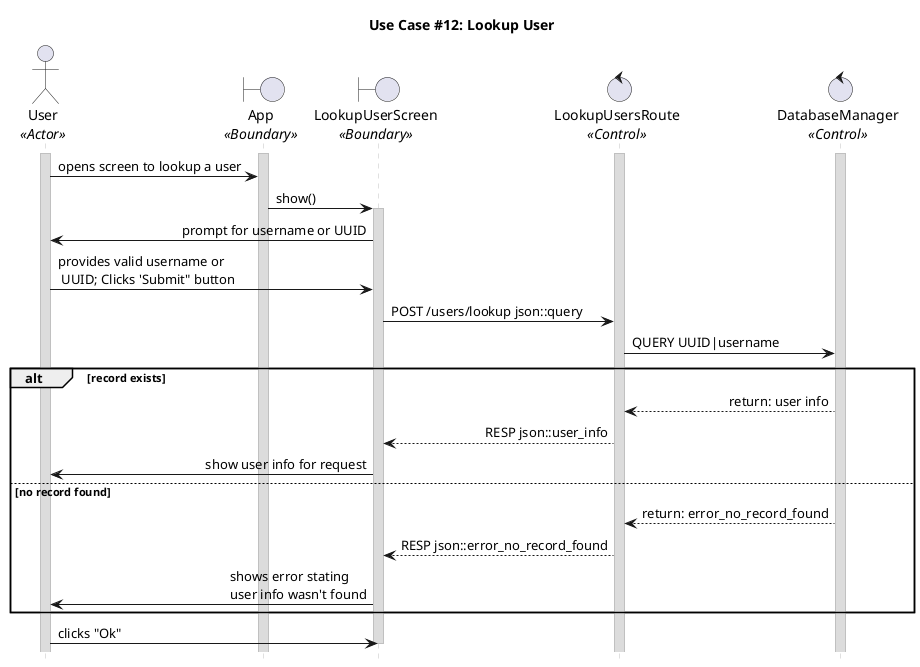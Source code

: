 @startuml uc12
title "Use Case #12: Lookup User"

'Styling goes here
hide footbox
skinparam stereotypePosition bottom
skinparam sequenceMessageAlign direction
skinparam sequence {
	LifeLineBorderColor #Silver
	LifeLineBackgroundColor #Gainsboro
}

'Setup the objects involved here
actor User as u <<Actor>>
boundary App as a <<Boundary>>
boundary LookupUserScreen as lus <<Boundary>>
control LookupUsersRoute as lur <<Control>>
control DatabaseManager as dbm <<Control>>

'Setup persistent objects here
activate u
activate a
activate lur
activate dbm

'--- FLOW OF CONTROL STARTS HERE ---
'User sends UUID or username to server.
u -> a: opens screen to lookup a user
a -> lus: show()
activate lus
lus -> u: prompt for username or UUID
u -> lus: provides valid username or\n UUID; Clicks 'Submit" button

'Server responds with user’s public key, username, and UUID.
lus -> lur: POST /users/lookup json::query
lur -> dbm: QUERY UUID|username

alt record exists

	dbm --> lur: return: user info
	lur --> lus: RESP json::user_info
	lus -> u: show user info for request

else no record found

	dbm --> lur: return: error_no_record_found
	lur --> lus: RESP json::error_no_record_found
	lus -> u: shows error stating \nuser info wasn't found

end

'Cleanup
u -> lus: clicks "Ok"
deactivate lus
'--- FLOW OF CONTROL ENDS HERE   ---

@enduml
